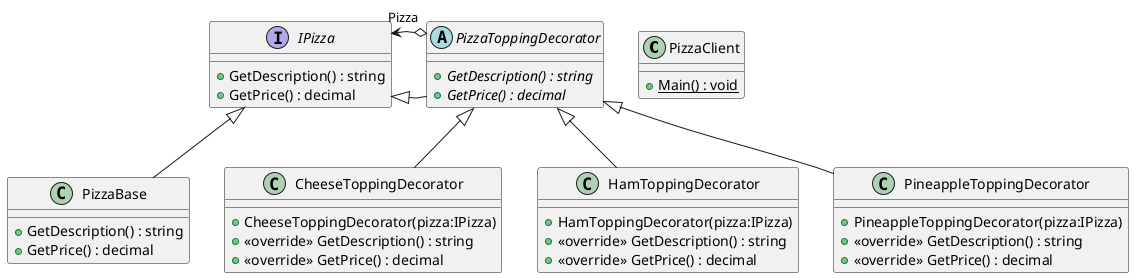 @startuml
class PizzaClient {
    + {static} Main() : void
}
interface IPizza {
    + GetDescription() : string
    + GetPrice() : decimal
}
class PizzaBase {
    + GetDescription() : string
    + GetPrice() : decimal
}
abstract class PizzaToppingDecorator {
    + {abstract} GetDescription() : string
    + {abstract} GetPrice() : decimal
}
class CheeseToppingDecorator {
    + CheeseToppingDecorator(pizza:IPizza)
    + <<override>> GetDescription() : string
    + <<override>> GetPrice() : decimal
}
class HamToppingDecorator {
    + HamToppingDecorator(pizza:IPizza)
    + <<override>> GetDescription() : string
    + <<override>> GetPrice() : decimal
}
class PineappleToppingDecorator {
    + PineappleToppingDecorator(pizza:IPizza)
    + <<override>> GetDescription() : string
    + <<override>> GetPrice() : decimal
}
IPizza <|-- PizzaBase
IPizza <|-- PizzaToppingDecorator
PizzaToppingDecorator o-> "Pizza" IPizza
PizzaToppingDecorator <|-- CheeseToppingDecorator
PizzaToppingDecorator <|-- HamToppingDecorator
PizzaToppingDecorator <|-- PineappleToppingDecorator
@enduml
